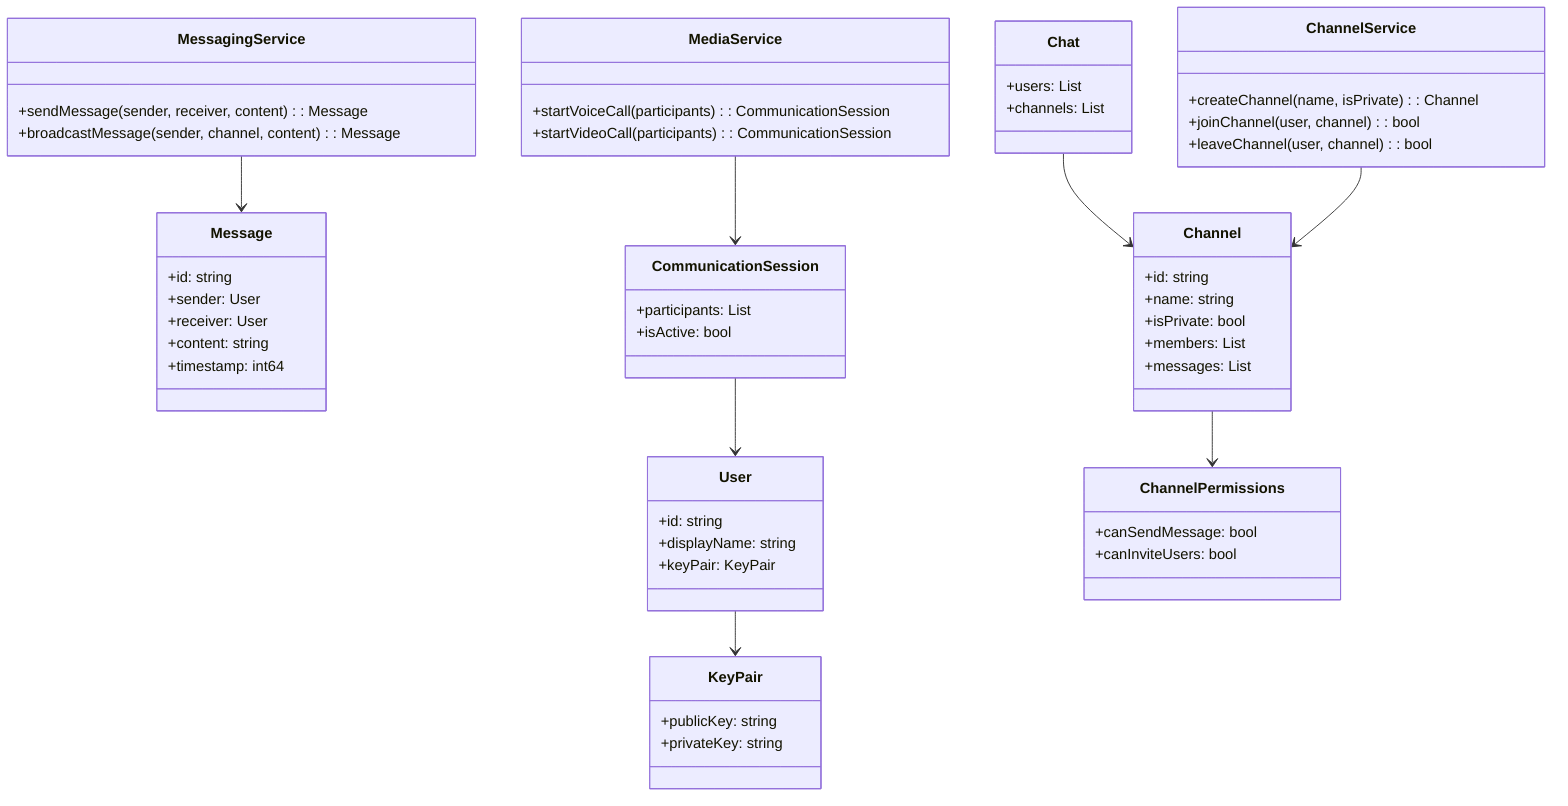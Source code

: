 classDiagram
    class User {
        +id: string
        +displayName: string
        +keyPair: KeyPair
    }

    class Message {
        +id: string
        +sender: User
        +receiver: User
        +content: string
        +timestamp: int64
    }

    class Channel {
        +id: string
        +name: string
        +isPrivate: bool
        +members: List<User>
        +messages: List<Message>
    }

    class KeyPair {
        +publicKey: string
        +privateKey: string
    }

    class ChannelPermissions {
        +canSendMessage: bool
        +canInviteUsers: bool
    }

    class Chat {
        +users: List<User>
        +channels: List<Channel>
    }

    class CommunicationSession {
        +participants: List<User>
        +isActive: bool
    }

    class MessagingService {
        +sendMessage(sender, receiver, content): Message
        +broadcastMessage(sender, channel, content): Message
    }

    class ChannelService {
        +createChannel(name, isPrivate): Channel
        +joinChannel(user, channel): bool
        +leaveChannel(user, channel): bool
    }

    class MediaService {
        +startVoiceCall(participants): CommunicationSession
        +startVideoCall(participants): CommunicationSession
    }

    User --> KeyPair
    Channel --> ChannelPermissions
    Chat --> Channel
    CommunicationSession --> User
    MessagingService --> Message
    ChannelService --> Channel
    MediaService --> CommunicationSession